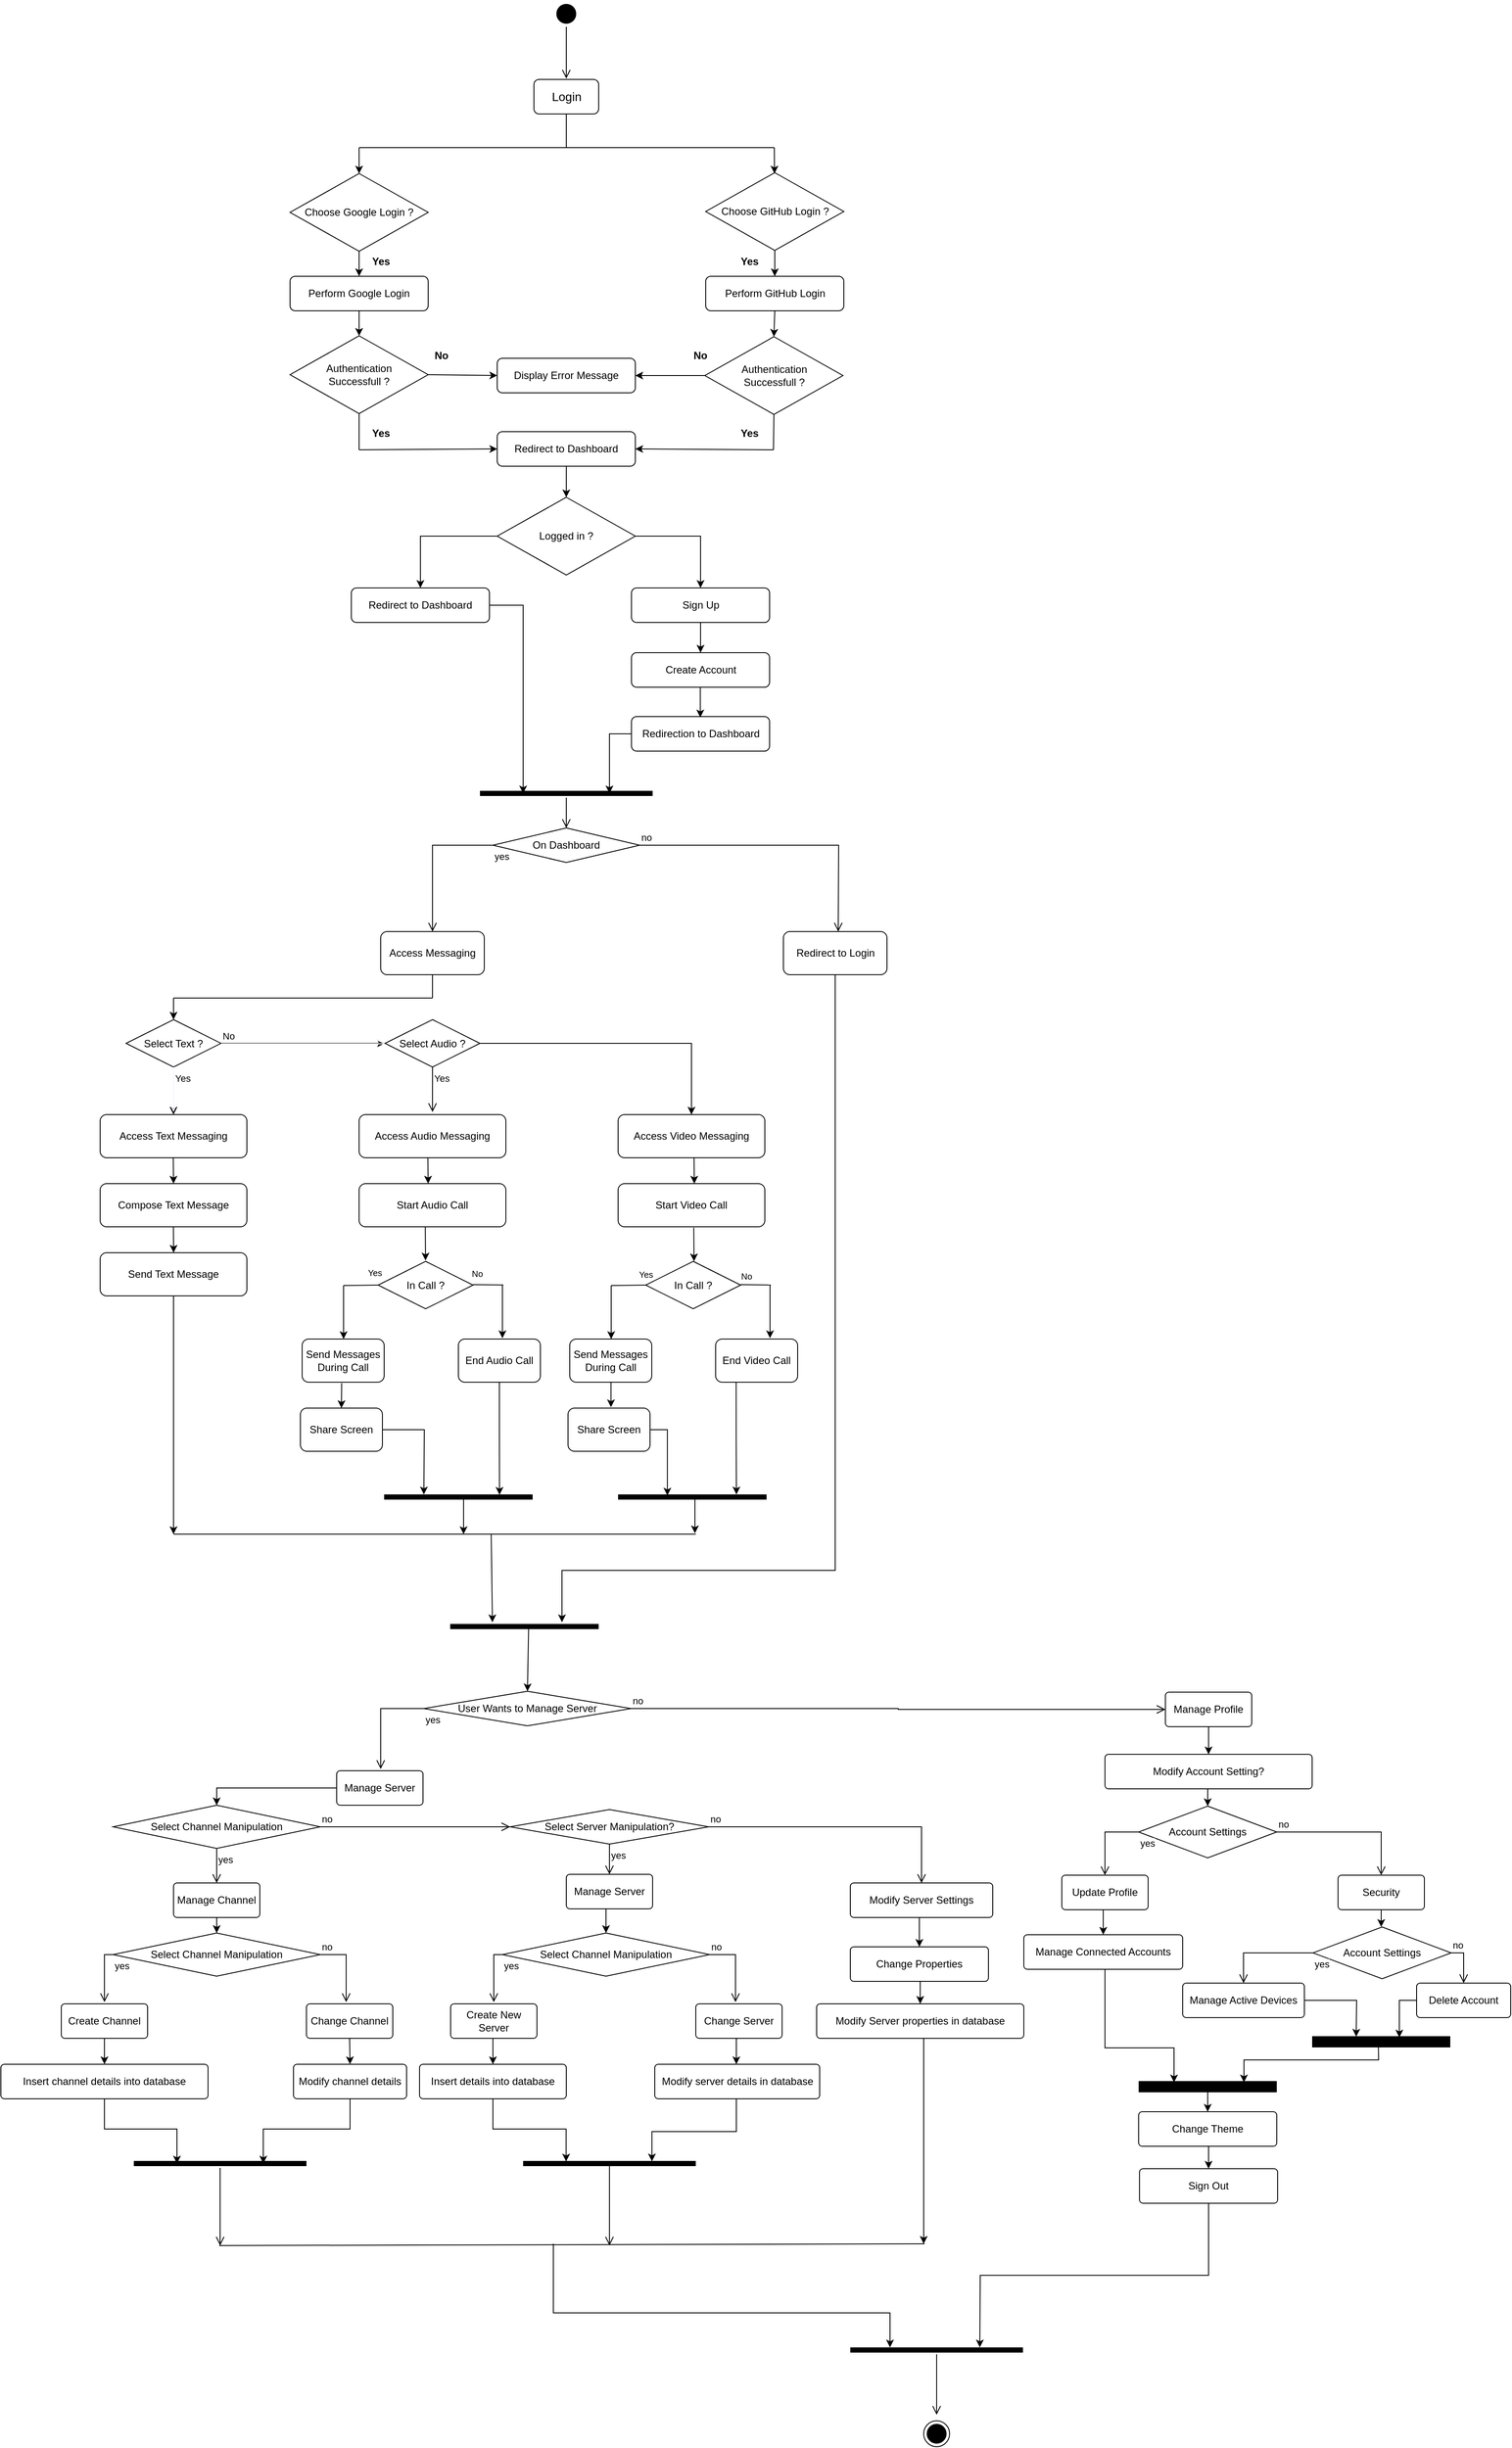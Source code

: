 <mxfile version="24.7.8">
  <diagram name="Page-1" id="ywsIEgKqQHvk5qDZcO3j">
    <mxGraphModel dx="5027" dy="2088" grid="1" gridSize="10" guides="1" tooltips="1" connect="1" arrows="1" fold="1" page="1" pageScale="1" pageWidth="827" pageHeight="1169" math="0" shadow="0">
      <root>
        <mxCell id="0" />
        <mxCell id="1" parent="0" />
        <mxCell id="HVQsHjICvm3HTVBl9vaD-1" value="" style="ellipse;html=1;shape=startState;fillColor=#000000;strokeColor=#000000;" parent="1" vertex="1">
          <mxGeometry x="390" y="122" width="30" height="30" as="geometry" />
        </mxCell>
        <mxCell id="HVQsHjICvm3HTVBl9vaD-2" value="" style="edgeStyle=orthogonalEdgeStyle;html=1;verticalAlign=bottom;endArrow=open;endSize=8;strokeColor=#000000;rounded=0;" parent="1" source="HVQsHjICvm3HTVBl9vaD-1" edge="1">
          <mxGeometry relative="1" as="geometry">
            <mxPoint x="405" y="212" as="targetPoint" />
          </mxGeometry>
        </mxCell>
        <mxCell id="HVQsHjICvm3HTVBl9vaD-3" value="Login" style="rounded=1;whiteSpace=wrap;html=1;fontSize=14;" parent="1" vertex="1">
          <mxGeometry x="367.5" y="213" width="75" height="40" as="geometry" />
        </mxCell>
        <mxCell id="HVQsHjICvm3HTVBl9vaD-4" value="Choose Google Login ?" style="rhombus;whiteSpace=wrap;html=1;" parent="1" vertex="1">
          <mxGeometry x="85" y="322" width="160" height="90" as="geometry" />
        </mxCell>
        <mxCell id="HVQsHjICvm3HTVBl9vaD-5" value="Choose GitHub Login ?" style="rhombus;whiteSpace=wrap;html=1;" parent="1" vertex="1">
          <mxGeometry x="566.5" y="321" width="160" height="90" as="geometry" />
        </mxCell>
        <mxCell id="HVQsHjICvm3HTVBl9vaD-6" value="Perform Google Login" style="rounded=1;whiteSpace=wrap;html=1;" parent="1" vertex="1">
          <mxGeometry x="85" y="441" width="160" height="40" as="geometry" />
        </mxCell>
        <mxCell id="HVQsHjICvm3HTVBl9vaD-7" value="Perform GitHub Login" style="rounded=1;whiteSpace=wrap;html=1;" parent="1" vertex="1">
          <mxGeometry x="566.5" y="441" width="160" height="40" as="geometry" />
        </mxCell>
        <mxCell id="HVQsHjICvm3HTVBl9vaD-8" value="Authentication&lt;br&gt;Successfull ?" style="rhombus;whiteSpace=wrap;html=1;" parent="1" vertex="1">
          <mxGeometry x="85" y="510" width="160" height="90" as="geometry" />
        </mxCell>
        <mxCell id="HVQsHjICvm3HTVBl9vaD-9" value="Authentication&lt;br&gt;Successfull ?" style="rhombus;whiteSpace=wrap;html=1;" parent="1" vertex="1">
          <mxGeometry x="565.5" y="511" width="160" height="90" as="geometry" />
        </mxCell>
        <mxCell id="HVQsHjICvm3HTVBl9vaD-10" value="Redirect to Dashboard" style="rounded=1;whiteSpace=wrap;html=1;" parent="1" vertex="1">
          <mxGeometry x="325" y="621" width="160" height="40" as="geometry" />
        </mxCell>
        <mxCell id="HVQsHjICvm3HTVBl9vaD-11" value="Display Error Message" style="rounded=1;whiteSpace=wrap;html=1;" parent="1" vertex="1">
          <mxGeometry x="325" y="536" width="160" height="40" as="geometry" />
        </mxCell>
        <mxCell id="HVQsHjICvm3HTVBl9vaD-12" value="" style="endArrow=none;html=1;rounded=0;entryX=0.5;entryY=1;entryDx=0;entryDy=0;" parent="1" target="HVQsHjICvm3HTVBl9vaD-3" edge="1">
          <mxGeometry width="50" height="50" relative="1" as="geometry">
            <mxPoint x="405" y="292" as="sourcePoint" />
            <mxPoint x="385" y="352" as="targetPoint" />
          </mxGeometry>
        </mxCell>
        <mxCell id="HVQsHjICvm3HTVBl9vaD-13" value="" style="endArrow=none;html=1;rounded=0;" parent="1" edge="1">
          <mxGeometry width="50" height="50" relative="1" as="geometry">
            <mxPoint x="165" y="292" as="sourcePoint" />
            <mxPoint x="405" y="292" as="targetPoint" />
          </mxGeometry>
        </mxCell>
        <mxCell id="HVQsHjICvm3HTVBl9vaD-14" value="" style="endArrow=classic;html=1;rounded=0;entryX=0.5;entryY=0;entryDx=0;entryDy=0;" parent="1" target="HVQsHjICvm3HTVBl9vaD-4" edge="1">
          <mxGeometry width="50" height="50" relative="1" as="geometry">
            <mxPoint x="165" y="292" as="sourcePoint" />
            <mxPoint x="275" y="322" as="targetPoint" />
          </mxGeometry>
        </mxCell>
        <mxCell id="HVQsHjICvm3HTVBl9vaD-15" value="" style="endArrow=classic;html=1;rounded=0;exitX=0.5;exitY=1;exitDx=0;exitDy=0;entryX=0.5;entryY=0;entryDx=0;entryDy=0;" parent="1" source="HVQsHjICvm3HTVBl9vaD-4" target="HVQsHjICvm3HTVBl9vaD-6" edge="1">
          <mxGeometry width="50" height="50" relative="1" as="geometry">
            <mxPoint x="465" y="362" as="sourcePoint" />
            <mxPoint x="515" y="312" as="targetPoint" />
          </mxGeometry>
        </mxCell>
        <mxCell id="HVQsHjICvm3HTVBl9vaD-16" value="" style="endArrow=classic;html=1;rounded=0;exitX=0.5;exitY=1;exitDx=0;exitDy=0;entryX=0.5;entryY=0;entryDx=0;entryDy=0;" parent="1" source="HVQsHjICvm3HTVBl9vaD-5" target="HVQsHjICvm3HTVBl9vaD-7" edge="1">
          <mxGeometry width="50" height="50" relative="1" as="geometry">
            <mxPoint x="415" y="412" as="sourcePoint" />
            <mxPoint x="415" y="441" as="targetPoint" />
          </mxGeometry>
        </mxCell>
        <mxCell id="HVQsHjICvm3HTVBl9vaD-17" value="" style="endArrow=classic;html=1;rounded=0;entryX=0.5;entryY=0;entryDx=0;entryDy=0;exitX=0.5;exitY=1;exitDx=0;exitDy=0;" parent="1" source="HVQsHjICvm3HTVBl9vaD-6" target="HVQsHjICvm3HTVBl9vaD-8" edge="1">
          <mxGeometry width="50" height="50" relative="1" as="geometry">
            <mxPoint x="345" y="432" as="sourcePoint" />
            <mxPoint x="175" y="441" as="targetPoint" />
          </mxGeometry>
        </mxCell>
        <mxCell id="HVQsHjICvm3HTVBl9vaD-18" value="" style="endArrow=classic;html=1;rounded=0;entryX=0.5;entryY=0;entryDx=0;entryDy=0;exitX=0.5;exitY=1;exitDx=0;exitDy=0;" parent="1" source="HVQsHjICvm3HTVBl9vaD-7" target="HVQsHjICvm3HTVBl9vaD-9" edge="1">
          <mxGeometry width="50" height="50" relative="1" as="geometry">
            <mxPoint x="175" y="481" as="sourcePoint" />
            <mxPoint x="175" y="505" as="targetPoint" />
          </mxGeometry>
        </mxCell>
        <mxCell id="HVQsHjICvm3HTVBl9vaD-19" value="" style="endArrow=classic;html=1;rounded=0;exitX=1;exitY=0.5;exitDx=0;exitDy=0;entryX=0;entryY=0.5;entryDx=0;entryDy=0;" parent="1" source="HVQsHjICvm3HTVBl9vaD-8" target="HVQsHjICvm3HTVBl9vaD-11" edge="1">
          <mxGeometry width="50" height="50" relative="1" as="geometry">
            <mxPoint x="435" y="472" as="sourcePoint" />
            <mxPoint x="315" y="555" as="targetPoint" />
          </mxGeometry>
        </mxCell>
        <mxCell id="HVQsHjICvm3HTVBl9vaD-20" value="" style="endArrow=classic;html=1;rounded=0;exitX=0;exitY=0.5;exitDx=0;exitDy=0;entryX=1;entryY=0.5;entryDx=0;entryDy=0;" parent="1" source="HVQsHjICvm3HTVBl9vaD-9" target="HVQsHjICvm3HTVBl9vaD-11" edge="1">
          <mxGeometry width="50" height="50" relative="1" as="geometry">
            <mxPoint x="255" y="565" as="sourcePoint" />
            <mxPoint x="475" y="612" as="targetPoint" />
          </mxGeometry>
        </mxCell>
        <mxCell id="HVQsHjICvm3HTVBl9vaD-21" value="" style="endArrow=classic;html=1;rounded=0;entryX=0;entryY=0.5;entryDx=0;entryDy=0;" parent="1" target="HVQsHjICvm3HTVBl9vaD-10" edge="1">
          <mxGeometry width="50" height="50" relative="1" as="geometry">
            <mxPoint x="165" y="642" as="sourcePoint" />
            <mxPoint x="265" y="661" as="targetPoint" />
          </mxGeometry>
        </mxCell>
        <mxCell id="HVQsHjICvm3HTVBl9vaD-22" value="" style="endArrow=none;html=1;rounded=0;entryX=0.5;entryY=1;entryDx=0;entryDy=0;" parent="1" target="HVQsHjICvm3HTVBl9vaD-8" edge="1">
          <mxGeometry width="50" height="50" relative="1" as="geometry">
            <mxPoint x="165" y="642" as="sourcePoint" />
            <mxPoint x="285" y="542" as="targetPoint" />
          </mxGeometry>
        </mxCell>
        <mxCell id="HVQsHjICvm3HTVBl9vaD-23" value="" style="endArrow=none;html=1;rounded=0;" parent="1" edge="1">
          <mxGeometry width="50" height="50" relative="1" as="geometry">
            <mxPoint x="405" y="292" as="sourcePoint" />
            <mxPoint x="646" y="292" as="targetPoint" />
          </mxGeometry>
        </mxCell>
        <mxCell id="HVQsHjICvm3HTVBl9vaD-24" value="" style="endArrow=classic;html=1;rounded=0;entryX=0.5;entryY=0;entryDx=0;entryDy=0;" parent="1" edge="1">
          <mxGeometry width="50" height="50" relative="1" as="geometry">
            <mxPoint x="646" y="292" as="sourcePoint" />
            <mxPoint x="646.17" y="322" as="targetPoint" />
          </mxGeometry>
        </mxCell>
        <mxCell id="HVQsHjICvm3HTVBl9vaD-25" value="" style="endArrow=classic;html=1;rounded=0;entryX=1;entryY=0.5;entryDx=0;entryDy=0;" parent="1" target="HVQsHjICvm3HTVBl9vaD-10" edge="1">
          <mxGeometry width="50" height="50" relative="1" as="geometry">
            <mxPoint x="645" y="642" as="sourcePoint" />
            <mxPoint x="465" y="572" as="targetPoint" />
          </mxGeometry>
        </mxCell>
        <mxCell id="HVQsHjICvm3HTVBl9vaD-26" value="" style="endArrow=none;html=1;rounded=0;entryX=0.5;entryY=1;entryDx=0;entryDy=0;" parent="1" target="HVQsHjICvm3HTVBl9vaD-9" edge="1">
          <mxGeometry width="50" height="50" relative="1" as="geometry">
            <mxPoint x="645" y="642" as="sourcePoint" />
            <mxPoint x="625" y="592" as="targetPoint" />
          </mxGeometry>
        </mxCell>
        <mxCell id="HVQsHjICvm3HTVBl9vaD-27" style="edgeStyle=orthogonalEdgeStyle;rounded=0;orthogonalLoop=1;jettySize=auto;html=1;exitX=1;exitY=0.5;exitDx=0;exitDy=0;" parent="1" source="HVQsHjICvm3HTVBl9vaD-29" target="HVQsHjICvm3HTVBl9vaD-32" edge="1">
          <mxGeometry relative="1" as="geometry" />
        </mxCell>
        <mxCell id="HVQsHjICvm3HTVBl9vaD-28" style="edgeStyle=orthogonalEdgeStyle;rounded=0;orthogonalLoop=1;jettySize=auto;html=1;exitX=0;exitY=0.5;exitDx=0;exitDy=0;entryX=0.5;entryY=0;entryDx=0;entryDy=0;" parent="1" source="HVQsHjICvm3HTVBl9vaD-29" target="HVQsHjICvm3HTVBl9vaD-31" edge="1">
          <mxGeometry relative="1" as="geometry" />
        </mxCell>
        <mxCell id="HVQsHjICvm3HTVBl9vaD-29" value="Logged in ?" style="rhombus;whiteSpace=wrap;html=1;" parent="1" vertex="1">
          <mxGeometry x="325" y="697" width="160" height="90" as="geometry" />
        </mxCell>
        <mxCell id="HVQsHjICvm3HTVBl9vaD-30" value="" style="endArrow=classic;html=1;rounded=0;exitX=0.5;exitY=1;exitDx=0;exitDy=0;entryX=0.5;entryY=0;entryDx=0;entryDy=0;" parent="1" source="HVQsHjICvm3HTVBl9vaD-10" target="HVQsHjICvm3HTVBl9vaD-29" edge="1">
          <mxGeometry width="50" height="50" relative="1" as="geometry">
            <mxPoint x="365" y="732" as="sourcePoint" />
            <mxPoint x="405" y="682" as="targetPoint" />
          </mxGeometry>
        </mxCell>
        <mxCell id="HVQsHjICvm3HTVBl9vaD-31" value="Redirect to Dashboard" style="rounded=1;whiteSpace=wrap;html=1;" parent="1" vertex="1">
          <mxGeometry x="156" y="802" width="160" height="40" as="geometry" />
        </mxCell>
        <mxCell id="HVQsHjICvm3HTVBl9vaD-32" value="Sign Up" style="rounded=1;whiteSpace=wrap;html=1;" parent="1" vertex="1">
          <mxGeometry x="480.5" y="802" width="160" height="40" as="geometry" />
        </mxCell>
        <mxCell id="HVQsHjICvm3HTVBl9vaD-33" value="Create Account" style="rounded=1;whiteSpace=wrap;html=1;" parent="1" vertex="1">
          <mxGeometry x="480.5" y="877" width="160" height="40" as="geometry" />
        </mxCell>
        <mxCell id="HVQsHjICvm3HTVBl9vaD-34" value="Redirection to Dashboard" style="rounded=1;whiteSpace=wrap;html=1;" parent="1" vertex="1">
          <mxGeometry x="480.5" y="951" width="160" height="40" as="geometry" />
        </mxCell>
        <mxCell id="HVQsHjICvm3HTVBl9vaD-36" value="Yes" style="text;align=center;fontStyle=1;verticalAlign=middle;spacingLeft=3;spacingRight=3;strokeColor=none;rotatable=0;points=[[0,0.5],[1,0.5]];portConstraint=eastwest;html=1;" parent="1" vertex="1">
          <mxGeometry x="150" y="411" width="80" height="26" as="geometry" />
        </mxCell>
        <mxCell id="HVQsHjICvm3HTVBl9vaD-37" value="Yes" style="text;align=center;fontStyle=1;verticalAlign=middle;spacingLeft=3;spacingRight=3;strokeColor=none;rotatable=0;points=[[0,0.5],[1,0.5]];portConstraint=eastwest;html=1;" parent="1" vertex="1">
          <mxGeometry x="576.5" y="411" width="80" height="26" as="geometry" />
        </mxCell>
        <mxCell id="HVQsHjICvm3HTVBl9vaD-38" value="Yes" style="text;align=center;fontStyle=1;verticalAlign=middle;spacingLeft=3;spacingRight=3;strokeColor=none;rotatable=0;points=[[0,0.5],[1,0.5]];portConstraint=eastwest;html=1;" parent="1" vertex="1">
          <mxGeometry x="150" y="610" width="80" height="26" as="geometry" />
        </mxCell>
        <mxCell id="HVQsHjICvm3HTVBl9vaD-39" value="Yes" style="text;align=center;fontStyle=1;verticalAlign=middle;spacingLeft=3;spacingRight=3;strokeColor=none;rotatable=0;points=[[0,0.5],[1,0.5]];portConstraint=eastwest;html=1;" parent="1" vertex="1">
          <mxGeometry x="576.5" y="610" width="80" height="26" as="geometry" />
        </mxCell>
        <mxCell id="HVQsHjICvm3HTVBl9vaD-40" value="No" style="text;align=center;fontStyle=1;verticalAlign=middle;spacingLeft=3;spacingRight=3;strokeColor=none;rotatable=0;points=[[0,0.5],[1,0.5]];portConstraint=eastwest;html=1;" parent="1" vertex="1">
          <mxGeometry x="220" y="520" width="80" height="26" as="geometry" />
        </mxCell>
        <mxCell id="HVQsHjICvm3HTVBl9vaD-41" value="No" style="text;align=center;fontStyle=1;verticalAlign=middle;spacingLeft=3;spacingRight=3;strokeColor=none;rotatable=0;points=[[0,0.5],[1,0.5]];portConstraint=eastwest;html=1;" parent="1" vertex="1">
          <mxGeometry x="520" y="520" width="80" height="26" as="geometry" />
        </mxCell>
        <mxCell id="HVQsHjICvm3HTVBl9vaD-42" value="" style="endArrow=classic;html=1;rounded=0;exitX=0.5;exitY=1;exitDx=0;exitDy=0;entryX=0.5;entryY=0;entryDx=0;entryDy=0;" parent="1" source="HVQsHjICvm3HTVBl9vaD-32" target="HVQsHjICvm3HTVBl9vaD-33" edge="1">
          <mxGeometry width="50" height="50" relative="1" as="geometry">
            <mxPoint x="415" y="930" as="sourcePoint" />
            <mxPoint x="465" y="880" as="targetPoint" />
          </mxGeometry>
        </mxCell>
        <mxCell id="HVQsHjICvm3HTVBl9vaD-43" value="" style="endArrow=classic;html=1;rounded=0;exitX=0.5;exitY=1;exitDx=0;exitDy=0;entryX=0.5;entryY=0;entryDx=0;entryDy=0;" parent="1" edge="1">
          <mxGeometry width="50" height="50" relative="1" as="geometry">
            <mxPoint x="560.22" y="917" as="sourcePoint" />
            <mxPoint x="560.22" y="952" as="targetPoint" />
          </mxGeometry>
        </mxCell>
        <mxCell id="HVQsHjICvm3HTVBl9vaD-44" value="" style="shape=line;html=1;strokeWidth=6;strokeColor=#000000;" parent="1" vertex="1">
          <mxGeometry x="305" y="1035" width="200" height="10" as="geometry" />
        </mxCell>
        <mxCell id="HVQsHjICvm3HTVBl9vaD-45" value="" style="edgeStyle=orthogonalEdgeStyle;html=1;verticalAlign=bottom;endArrow=open;endSize=8;strokeColor=#000000;rounded=0;" parent="1" source="HVQsHjICvm3HTVBl9vaD-44" edge="1">
          <mxGeometry relative="1" as="geometry">
            <mxPoint x="405" y="1080" as="targetPoint" />
          </mxGeometry>
        </mxCell>
        <mxCell id="HVQsHjICvm3HTVBl9vaD-46" style="edgeStyle=orthogonalEdgeStyle;rounded=0;orthogonalLoop=1;jettySize=auto;html=1;exitX=1;exitY=0.5;exitDx=0;exitDy=0;entryX=0.25;entryY=0.5;entryDx=0;entryDy=0;entryPerimeter=0;" parent="1" source="HVQsHjICvm3HTVBl9vaD-31" target="HVQsHjICvm3HTVBl9vaD-44" edge="1">
          <mxGeometry relative="1" as="geometry" />
        </mxCell>
        <mxCell id="HVQsHjICvm3HTVBl9vaD-47" style="edgeStyle=orthogonalEdgeStyle;rounded=0;orthogonalLoop=1;jettySize=auto;html=1;exitX=0;exitY=0.5;exitDx=0;exitDy=0;entryX=0.75;entryY=0.5;entryDx=0;entryDy=0;entryPerimeter=0;" parent="1" source="HVQsHjICvm3HTVBl9vaD-34" target="HVQsHjICvm3HTVBl9vaD-44" edge="1">
          <mxGeometry relative="1" as="geometry" />
        </mxCell>
        <mxCell id="HVQsHjICvm3HTVBl9vaD-51" value="On Dashboard" style="rhombus;whiteSpace=wrap;html=1;fontColor=#000000;fillColor=#FFFFFF;strokeColor=#000000;" parent="1" vertex="1">
          <mxGeometry x="320" y="1080" width="170" height="40" as="geometry" />
        </mxCell>
        <mxCell id="HVQsHjICvm3HTVBl9vaD-52" value="no" style="edgeStyle=orthogonalEdgeStyle;html=1;align=left;verticalAlign=bottom;endArrow=open;endSize=8;strokeColor=#000000;rounded=0;" parent="1" source="HVQsHjICvm3HTVBl9vaD-51" edge="1">
          <mxGeometry x="-1" relative="1" as="geometry">
            <mxPoint x="720" y="1200" as="targetPoint" />
          </mxGeometry>
        </mxCell>
        <mxCell id="HVQsHjICvm3HTVBl9vaD-53" value="yes" style="edgeStyle=orthogonalEdgeStyle;html=1;align=left;verticalAlign=top;endArrow=open;endSize=8;strokeColor=#000000;rounded=0;exitX=0;exitY=0.5;exitDx=0;exitDy=0;" parent="1" source="HVQsHjICvm3HTVBl9vaD-51" edge="1">
          <mxGeometry x="-1" relative="1" as="geometry">
            <mxPoint x="250" y="1200" as="targetPoint" />
            <Array as="points">
              <mxPoint x="250" y="1100" />
              <mxPoint x="250" y="1200" />
            </Array>
          </mxGeometry>
        </mxCell>
        <mxCell id="HVQsHjICvm3HTVBl9vaD-54" style="edgeStyle=orthogonalEdgeStyle;rounded=0;orthogonalLoop=1;jettySize=auto;html=1;exitX=1;exitY=0.5;exitDx=0;exitDy=0;" parent="1" source="HVQsHjICvm3HTVBl9vaD-56" target="HVQsHjICvm3HTVBl9vaD-61" edge="1">
          <mxGeometry relative="1" as="geometry" />
        </mxCell>
        <mxCell id="HVQsHjICvm3HTVBl9vaD-55" style="edgeStyle=orthogonalEdgeStyle;rounded=0;orthogonalLoop=1;jettySize=auto;html=1;exitX=0.5;exitY=1;exitDx=0;exitDy=0;" parent="1" source="HVQsHjICvm3HTVBl9vaD-56" edge="1">
          <mxGeometry relative="1" as="geometry">
            <mxPoint x="-50" y="1412" as="targetPoint" />
          </mxGeometry>
        </mxCell>
        <mxCell id="HVQsHjICvm3HTVBl9vaD-56" value="Select Text ?" style="rhombus;whiteSpace=wrap;html=1;" parent="1" vertex="1">
          <mxGeometry x="-105" y="1302" width="110" height="55" as="geometry" />
        </mxCell>
        <mxCell id="HVQsHjICvm3HTVBl9vaD-57" value="No" style="edgeStyle=orthogonalEdgeStyle;html=1;align=left;verticalAlign=bottom;endArrow=open;endSize=8;strokeColor=#FFFFFF;rounded=0;" parent="1" edge="1">
          <mxGeometry x="-1" relative="1" as="geometry">
            <mxPoint x="196" y="1330" as="targetPoint" />
            <mxPoint x="5" y="1330" as="sourcePoint" />
          </mxGeometry>
        </mxCell>
        <mxCell id="HVQsHjICvm3HTVBl9vaD-58" value="Yes" style="edgeLabel;html=1;align=center;verticalAlign=middle;resizable=0;points=[];fontSize=10;" parent="HVQsHjICvm3HTVBl9vaD-57" vertex="1" connectable="0">
          <mxGeometry x="-1" y="-13" relative="1" as="geometry">
            <mxPoint x="492" y="254" as="offset" />
          </mxGeometry>
        </mxCell>
        <mxCell id="HVQsHjICvm3HTVBl9vaD-59" style="edgeStyle=orthogonalEdgeStyle;rounded=0;orthogonalLoop=1;jettySize=auto;html=1;exitX=1;exitY=0.5;exitDx=0;exitDy=0;entryX=0.5;entryY=0;entryDx=0;entryDy=0;" parent="1" source="HVQsHjICvm3HTVBl9vaD-61" target="HVQsHjICvm3HTVBl9vaD-66" edge="1">
          <mxGeometry relative="1" as="geometry" />
        </mxCell>
        <mxCell id="HVQsHjICvm3HTVBl9vaD-61" value="Select Audio ?" style="rhombus;whiteSpace=wrap;html=1;" parent="1" vertex="1">
          <mxGeometry x="195" y="1302" width="110" height="55" as="geometry" />
        </mxCell>
        <mxCell id="HVQsHjICvm3HTVBl9vaD-62" value="Yes" style="edgeStyle=orthogonalEdgeStyle;html=1;align=left;verticalAlign=top;endArrow=open;endSize=8;strokeColor=#000000;rounded=0;" parent="1" edge="1">
          <mxGeometry x="-1" relative="1" as="geometry">
            <mxPoint x="250" y="1409.02" as="targetPoint" />
            <mxPoint x="250.03" y="1357.005" as="sourcePoint" />
          </mxGeometry>
        </mxCell>
        <mxCell id="HVQsHjICvm3HTVBl9vaD-63" value="Yes" style="edgeStyle=orthogonalEdgeStyle;html=1;align=left;verticalAlign=top;endArrow=open;endSize=8;strokeColor=#F7F2FF;rounded=0;" parent="1" edge="1">
          <mxGeometry x="-1" relative="1" as="geometry">
            <mxPoint x="-50" y="1409" as="targetPoint" />
            <mxPoint x="-50" y="1357" as="sourcePoint" />
          </mxGeometry>
        </mxCell>
        <mxCell id="HVQsHjICvm3HTVBl9vaD-64" value="Access Text Messaging" style="rounded=1;whiteSpace=wrap;html=1;" parent="1" vertex="1">
          <mxGeometry x="-135" y="1412" width="170" height="50" as="geometry" />
        </mxCell>
        <mxCell id="HVQsHjICvm3HTVBl9vaD-65" value="Access Audio Messaging" style="rounded=1;whiteSpace=wrap;html=1;" parent="1" vertex="1">
          <mxGeometry x="165" y="1412" width="170" height="50" as="geometry" />
        </mxCell>
        <mxCell id="HVQsHjICvm3HTVBl9vaD-66" value="Access Video Messaging" style="rounded=1;whiteSpace=wrap;html=1;" parent="1" vertex="1">
          <mxGeometry x="465" y="1412" width="170" height="50" as="geometry" />
        </mxCell>
        <mxCell id="HVQsHjICvm3HTVBl9vaD-67" value="Start Audio Call" style="rounded=1;whiteSpace=wrap;html=1;" parent="1" vertex="1">
          <mxGeometry x="165" y="1492" width="170" height="50" as="geometry" />
        </mxCell>
        <mxCell id="HVQsHjICvm3HTVBl9vaD-68" value="Start Video Call" style="rounded=1;whiteSpace=wrap;html=1;" parent="1" vertex="1">
          <mxGeometry x="465" y="1492" width="170" height="50" as="geometry" />
        </mxCell>
        <mxCell id="HVQsHjICvm3HTVBl9vaD-69" value="Compose Text Message" style="rounded=1;whiteSpace=wrap;html=1;" parent="1" vertex="1">
          <mxGeometry x="-135" y="1492" width="170" height="50" as="geometry" />
        </mxCell>
        <mxCell id="HVQsHjICvm3HTVBl9vaD-70" value="Send Text Message" style="rounded=1;whiteSpace=wrap;html=1;" parent="1" vertex="1">
          <mxGeometry x="-135" y="1572" width="170" height="50" as="geometry" />
        </mxCell>
        <mxCell id="HVQsHjICvm3HTVBl9vaD-71" value="In Call ?" style="rhombus;whiteSpace=wrap;html=1;" parent="1" vertex="1">
          <mxGeometry x="497" y="1582" width="110" height="55" as="geometry" />
        </mxCell>
        <mxCell id="HVQsHjICvm3HTVBl9vaD-72" value="Send Messages During Call" style="rounded=1;whiteSpace=wrap;html=1;" parent="1" vertex="1">
          <mxGeometry x="409" y="1672" width="95" height="50" as="geometry" />
        </mxCell>
        <mxCell id="HVQsHjICvm3HTVBl9vaD-73" value="End Video Call" style="rounded=1;whiteSpace=wrap;html=1;" parent="1" vertex="1">
          <mxGeometry x="578" y="1672" width="95" height="50" as="geometry" />
        </mxCell>
        <mxCell id="HVQsHjICvm3HTVBl9vaD-74" value="Share Screen" style="rounded=1;whiteSpace=wrap;html=1;" parent="1" vertex="1">
          <mxGeometry x="407" y="1752" width="95" height="50" as="geometry" />
        </mxCell>
        <mxCell id="HVQsHjICvm3HTVBl9vaD-75" value="" style="endArrow=classic;html=1;rounded=0;entryX=0.5;entryY=0;entryDx=0;entryDy=0;" parent="1" edge="1">
          <mxGeometry width="50" height="50" relative="1" as="geometry">
            <mxPoint x="457" y="1610" as="sourcePoint" />
            <mxPoint x="457" y="1672" as="targetPoint" />
          </mxGeometry>
        </mxCell>
        <mxCell id="HVQsHjICvm3HTVBl9vaD-76" value="" style="endArrow=none;html=1;rounded=0;entryX=0;entryY=0.5;entryDx=0;entryDy=0;" parent="1" target="HVQsHjICvm3HTVBl9vaD-71" edge="1">
          <mxGeometry width="50" height="50" relative="1" as="geometry">
            <mxPoint x="457" y="1610" as="sourcePoint" />
            <mxPoint x="577" y="1572" as="targetPoint" />
          </mxGeometry>
        </mxCell>
        <mxCell id="HVQsHjICvm3HTVBl9vaD-77" value="" style="endArrow=none;html=1;rounded=0;entryX=0;entryY=0.5;entryDx=0;entryDy=0;" parent="1" edge="1">
          <mxGeometry width="50" height="50" relative="1" as="geometry">
            <mxPoint x="607" y="1609" as="sourcePoint" />
            <mxPoint x="642" y="1609.36" as="targetPoint" />
          </mxGeometry>
        </mxCell>
        <mxCell id="HVQsHjICvm3HTVBl9vaD-78" value="" style="endArrow=classic;html=1;rounded=0;entryX=0.5;entryY=0;entryDx=0;entryDy=0;" parent="1" edge="1">
          <mxGeometry width="50" height="50" relative="1" as="geometry">
            <mxPoint x="641" y="1609" as="sourcePoint" />
            <mxPoint x="641" y="1671" as="targetPoint" />
          </mxGeometry>
        </mxCell>
        <mxCell id="HVQsHjICvm3HTVBl9vaD-79" value="In Call ?" style="rhombus;whiteSpace=wrap;html=1;" parent="1" vertex="1">
          <mxGeometry x="187" y="1582" width="110" height="55" as="geometry" />
        </mxCell>
        <mxCell id="HVQsHjICvm3HTVBl9vaD-80" value="Send Messages During Call" style="rounded=1;whiteSpace=wrap;html=1;" parent="1" vertex="1">
          <mxGeometry x="99" y="1672" width="95" height="50" as="geometry" />
        </mxCell>
        <mxCell id="HVQsHjICvm3HTVBl9vaD-81" value="End Audio Call" style="rounded=1;whiteSpace=wrap;html=1;" parent="1" vertex="1">
          <mxGeometry x="280" y="1672" width="95" height="50" as="geometry" />
        </mxCell>
        <mxCell id="HVQsHjICvm3HTVBl9vaD-82" value="Share Screen" style="rounded=1;whiteSpace=wrap;html=1;" parent="1" vertex="1">
          <mxGeometry x="97" y="1752" width="95" height="50" as="geometry" />
        </mxCell>
        <mxCell id="HVQsHjICvm3HTVBl9vaD-83" value="" style="endArrow=classic;html=1;rounded=0;entryX=0.5;entryY=0;entryDx=0;entryDy=0;" parent="1" edge="1">
          <mxGeometry width="50" height="50" relative="1" as="geometry">
            <mxPoint x="147" y="1610" as="sourcePoint" />
            <mxPoint x="147" y="1672" as="targetPoint" />
          </mxGeometry>
        </mxCell>
        <mxCell id="HVQsHjICvm3HTVBl9vaD-84" value="" style="endArrow=none;html=1;rounded=0;entryX=0;entryY=0.5;entryDx=0;entryDy=0;" parent="1" target="HVQsHjICvm3HTVBl9vaD-79" edge="1">
          <mxGeometry width="50" height="50" relative="1" as="geometry">
            <mxPoint x="147" y="1610" as="sourcePoint" />
            <mxPoint x="267" y="1572" as="targetPoint" />
          </mxGeometry>
        </mxCell>
        <mxCell id="HVQsHjICvm3HTVBl9vaD-85" value="" style="endArrow=none;html=1;rounded=0;entryX=0;entryY=0.5;entryDx=0;entryDy=0;" parent="1" edge="1">
          <mxGeometry width="50" height="50" relative="1" as="geometry">
            <mxPoint x="297" y="1609" as="sourcePoint" />
            <mxPoint x="332" y="1609.36" as="targetPoint" />
          </mxGeometry>
        </mxCell>
        <mxCell id="HVQsHjICvm3HTVBl9vaD-86" value="" style="endArrow=classic;html=1;rounded=0;entryX=0.5;entryY=0;entryDx=0;entryDy=0;" parent="1" edge="1">
          <mxGeometry width="50" height="50" relative="1" as="geometry">
            <mxPoint x="331" y="1609" as="sourcePoint" />
            <mxPoint x="331" y="1671" as="targetPoint" />
          </mxGeometry>
        </mxCell>
        <mxCell id="HVQsHjICvm3HTVBl9vaD-87" value="" style="endArrow=classic;html=1;rounded=0;entryX=0.5;entryY=0;entryDx=0;entryDy=0;exitX=0.482;exitY=1.023;exitDx=0;exitDy=0;exitPerimeter=0;" parent="1" source="HVQsHjICvm3HTVBl9vaD-80" target="HVQsHjICvm3HTVBl9vaD-82" edge="1">
          <mxGeometry width="50" height="50" relative="1" as="geometry">
            <mxPoint x="145" y="1732" as="sourcePoint" />
            <mxPoint x="335" y="1662" as="targetPoint" />
          </mxGeometry>
        </mxCell>
        <mxCell id="HVQsHjICvm3HTVBl9vaD-88" value="" style="endArrow=classic;html=1;rounded=0;entryX=0.5;entryY=0;entryDx=0;entryDy=0;exitX=0.482;exitY=1.023;exitDx=0;exitDy=0;exitPerimeter=0;" parent="1" edge="1">
          <mxGeometry width="50" height="50" relative="1" as="geometry">
            <mxPoint x="456.76" y="1722" as="sourcePoint" />
            <mxPoint x="456.76" y="1751" as="targetPoint" />
          </mxGeometry>
        </mxCell>
        <mxCell id="HVQsHjICvm3HTVBl9vaD-89" value="Access Messaging" style="rounded=1;whiteSpace=wrap;html=1;" parent="1" vertex="1">
          <mxGeometry x="190" y="1200" width="120" height="50" as="geometry" />
        </mxCell>
        <mxCell id="HVQsHjICvm3HTVBl9vaD-90" value="" style="endArrow=classic;html=1;rounded=0;" parent="1" edge="1">
          <mxGeometry width="50" height="50" relative="1" as="geometry">
            <mxPoint x="286" y="1858" as="sourcePoint" />
            <mxPoint x="286" y="1898" as="targetPoint" />
          </mxGeometry>
        </mxCell>
        <mxCell id="HVQsHjICvm3HTVBl9vaD-91" value="" style="endArrow=classic;html=1;rounded=0;" parent="1" edge="1">
          <mxGeometry width="50" height="50" relative="1" as="geometry">
            <mxPoint x="554" y="1857" as="sourcePoint" />
            <mxPoint x="554" y="1897" as="targetPoint" />
          </mxGeometry>
        </mxCell>
        <mxCell id="HVQsHjICvm3HTVBl9vaD-92" value="" style="endArrow=classic;html=1;rounded=0;exitX=0.5;exitY=1;exitDx=0;exitDy=0;" parent="1" source="HVQsHjICvm3HTVBl9vaD-70" edge="1">
          <mxGeometry width="50" height="50" relative="1" as="geometry">
            <mxPoint x="-55" y="1662" as="sourcePoint" />
            <mxPoint x="-50" y="1898" as="targetPoint" />
          </mxGeometry>
        </mxCell>
        <mxCell id="HVQsHjICvm3HTVBl9vaD-93" value="" style="endArrow=none;html=1;rounded=0;" parent="1" edge="1">
          <mxGeometry width="50" height="50" relative="1" as="geometry">
            <mxPoint x="-50" y="1277" as="sourcePoint" />
            <mxPoint x="250" y="1277" as="targetPoint" />
          </mxGeometry>
        </mxCell>
        <mxCell id="HVQsHjICvm3HTVBl9vaD-94" value="" style="endArrow=classic;html=1;rounded=0;" parent="1" edge="1">
          <mxGeometry width="50" height="50" relative="1" as="geometry">
            <mxPoint x="-50" y="1277" as="sourcePoint" />
            <mxPoint x="-50" y="1302" as="targetPoint" />
          </mxGeometry>
        </mxCell>
        <mxCell id="HVQsHjICvm3HTVBl9vaD-95" value="" style="endArrow=none;html=1;rounded=0;entryX=0.5;entryY=1;entryDx=0;entryDy=0;" parent="1" target="HVQsHjICvm3HTVBl9vaD-89" edge="1">
          <mxGeometry width="50" height="50" relative="1" as="geometry">
            <mxPoint x="250" y="1277" as="sourcePoint" />
            <mxPoint x="245" y="1242" as="targetPoint" />
          </mxGeometry>
        </mxCell>
        <mxCell id="HVQsHjICvm3HTVBl9vaD-96" value="" style="endArrow=classic;html=1;rounded=0;entryX=0.5;entryY=0;entryDx=0;entryDy=0;" parent="1" target="HVQsHjICvm3HTVBl9vaD-69" edge="1">
          <mxGeometry width="50" height="50" relative="1" as="geometry">
            <mxPoint x="-50.29" y="1462" as="sourcePoint" />
            <mxPoint x="-50.29" y="1502" as="targetPoint" />
          </mxGeometry>
        </mxCell>
        <mxCell id="HVQsHjICvm3HTVBl9vaD-97" value="" style="endArrow=classic;html=1;rounded=0;entryX=0.5;entryY=0;entryDx=0;entryDy=0;" parent="1" edge="1">
          <mxGeometry width="50" height="50" relative="1" as="geometry">
            <mxPoint x="-50.17" y="1542" as="sourcePoint" />
            <mxPoint x="-49.88" y="1572" as="targetPoint" />
          </mxGeometry>
        </mxCell>
        <mxCell id="HVQsHjICvm3HTVBl9vaD-98" value="" style="endArrow=classic;html=1;rounded=0;entryX=0.5;entryY=0;entryDx=0;entryDy=0;" parent="1" edge="1">
          <mxGeometry width="50" height="50" relative="1" as="geometry">
            <mxPoint x="244.66" y="1462" as="sourcePoint" />
            <mxPoint x="244.95" y="1492" as="targetPoint" />
          </mxGeometry>
        </mxCell>
        <mxCell id="HVQsHjICvm3HTVBl9vaD-99" value="" style="endArrow=classic;html=1;rounded=0;entryX=0.5;entryY=0;entryDx=0;entryDy=0;" parent="1" edge="1">
          <mxGeometry width="50" height="50" relative="1" as="geometry">
            <mxPoint x="241.66" y="1542" as="sourcePoint" />
            <mxPoint x="241.95" y="1581" as="targetPoint" />
          </mxGeometry>
        </mxCell>
        <mxCell id="HVQsHjICvm3HTVBl9vaD-100" value="" style="endArrow=classic;html=1;rounded=0;entryX=0.5;entryY=0;entryDx=0;entryDy=0;" parent="1" edge="1">
          <mxGeometry width="50" height="50" relative="1" as="geometry">
            <mxPoint x="552.66" y="1543" as="sourcePoint" />
            <mxPoint x="552.95" y="1582" as="targetPoint" />
          </mxGeometry>
        </mxCell>
        <mxCell id="HVQsHjICvm3HTVBl9vaD-101" value="" style="endArrow=classic;html=1;rounded=0;entryX=0.5;entryY=0;entryDx=0;entryDy=0;" parent="1" edge="1">
          <mxGeometry width="50" height="50" relative="1" as="geometry">
            <mxPoint x="553" y="1462" as="sourcePoint" />
            <mxPoint x="553.29" y="1492" as="targetPoint" />
          </mxGeometry>
        </mxCell>
        <mxCell id="HVQsHjICvm3HTVBl9vaD-102" value="Yes" style="edgeLabel;html=1;align=center;verticalAlign=middle;resizable=0;points=[];fontSize=10;" parent="1" vertex="1" connectable="0">
          <mxGeometry x="85" y="1432" as="geometry">
            <mxPoint x="98" y="163" as="offset" />
          </mxGeometry>
        </mxCell>
        <mxCell id="HVQsHjICvm3HTVBl9vaD-103" value="&lt;font style=&quot;font-size: 10px;&quot;&gt;No&lt;/font&gt;" style="text;html=1;align=center;verticalAlign=middle;whiteSpace=wrap;rounded=0;fontSize=10;" parent="1" vertex="1">
          <mxGeometry x="286" y="1586" width="32" height="20" as="geometry" />
        </mxCell>
        <mxCell id="HVQsHjICvm3HTVBl9vaD-104" value="&lt;font style=&quot;font-size: 10px;&quot;&gt;No&lt;/font&gt;" style="text;html=1;align=center;verticalAlign=middle;whiteSpace=wrap;rounded=0;fontSize=10;" parent="1" vertex="1">
          <mxGeometry x="598" y="1589" width="32" height="20" as="geometry" />
        </mxCell>
        <mxCell id="HVQsHjICvm3HTVBl9vaD-105" value="" style="endArrow=none;html=1;rounded=0;" parent="1" edge="1">
          <mxGeometry width="50" height="50" relative="1" as="geometry">
            <mxPoint x="-50" y="1898" as="sourcePoint" />
            <mxPoint x="555" y="1898" as="targetPoint" />
          </mxGeometry>
        </mxCell>
        <mxCell id="HVQsHjICvm3HTVBl9vaD-106" value="" style="endArrow=classic;html=1;rounded=0;" parent="1" edge="1">
          <mxGeometry width="50" height="50" relative="1" as="geometry">
            <mxPoint x="318" y="1898" as="sourcePoint" />
            <mxPoint x="319.43" y="2000" as="targetPoint" />
          </mxGeometry>
        </mxCell>
        <mxCell id="HVQsHjICvm3HTVBl9vaD-108" value="" style="shape=line;html=1;strokeWidth=6;strokeColor=#000000;" parent="1" vertex="1">
          <mxGeometry x="194" y="1850" width="172" height="10" as="geometry" />
        </mxCell>
        <mxCell id="HVQsHjICvm3HTVBl9vaD-109" style="edgeStyle=orthogonalEdgeStyle;rounded=0;orthogonalLoop=1;jettySize=auto;html=1;exitX=1;exitY=0.5;exitDx=0;exitDy=0;" parent="1" source="HVQsHjICvm3HTVBl9vaD-82" edge="1">
          <mxGeometry relative="1" as="geometry">
            <mxPoint x="240" y="1852" as="targetPoint" />
          </mxGeometry>
        </mxCell>
        <mxCell id="HVQsHjICvm3HTVBl9vaD-110" style="edgeStyle=orthogonalEdgeStyle;rounded=0;orthogonalLoop=1;jettySize=auto;html=1;exitX=0.5;exitY=1;exitDx=0;exitDy=0;entryX=0.777;entryY=0.239;entryDx=0;entryDy=0;entryPerimeter=0;" parent="1" source="HVQsHjICvm3HTVBl9vaD-81" target="HVQsHjICvm3HTVBl9vaD-108" edge="1">
          <mxGeometry relative="1" as="geometry" />
        </mxCell>
        <mxCell id="HVQsHjICvm3HTVBl9vaD-111" value="" style="shape=line;html=1;strokeWidth=6;strokeColor=#000000;" parent="1" vertex="1">
          <mxGeometry x="465" y="1850" width="172" height="10" as="geometry" />
        </mxCell>
        <mxCell id="HVQsHjICvm3HTVBl9vaD-112" style="edgeStyle=orthogonalEdgeStyle;rounded=0;orthogonalLoop=1;jettySize=auto;html=1;exitX=1;exitY=0.5;exitDx=0;exitDy=0;entryX=0.332;entryY=0.327;entryDx=0;entryDy=0;entryPerimeter=0;" parent="1" source="HVQsHjICvm3HTVBl9vaD-74" target="HVQsHjICvm3HTVBl9vaD-111" edge="1">
          <mxGeometry relative="1" as="geometry" />
        </mxCell>
        <mxCell id="HVQsHjICvm3HTVBl9vaD-113" style="edgeStyle=orthogonalEdgeStyle;rounded=0;orthogonalLoop=1;jettySize=auto;html=1;exitX=0.25;exitY=1;exitDx=0;exitDy=0;entryX=0.797;entryY=0.2;entryDx=0;entryDy=0;entryPerimeter=0;" parent="1" source="HVQsHjICvm3HTVBl9vaD-73" target="HVQsHjICvm3HTVBl9vaD-111" edge="1">
          <mxGeometry relative="1" as="geometry" />
        </mxCell>
        <mxCell id="HVQsHjICvm3HTVBl9vaD-114" value="" style="shape=line;html=1;strokeWidth=6;strokeColor=#000000;" parent="1" vertex="1">
          <mxGeometry x="270.5" y="2000" width="172" height="10" as="geometry" />
        </mxCell>
        <mxCell id="HVQsHjICvm3HTVBl9vaD-115" value="Redirect to Login" style="rounded=1;whiteSpace=wrap;html=1;" parent="1" vertex="1">
          <mxGeometry x="656.5" y="1200" width="120" height="50" as="geometry" />
        </mxCell>
        <mxCell id="HVQsHjICvm3HTVBl9vaD-116" style="edgeStyle=orthogonalEdgeStyle;rounded=0;orthogonalLoop=1;jettySize=auto;html=1;exitX=0.5;exitY=1;exitDx=0;exitDy=0;" parent="1" source="HVQsHjICvm3HTVBl9vaD-115" edge="1">
          <mxGeometry relative="1" as="geometry">
            <mxPoint x="400" y="2000" as="targetPoint" />
            <Array as="points">
              <mxPoint x="717" y="1940" />
              <mxPoint x="400" y="1940" />
            </Array>
          </mxGeometry>
        </mxCell>
        <mxCell id="HVQsHjICvm3HTVBl9vaD-117" value="User Wants to Manage Server" style="rhombus;whiteSpace=wrap;html=1;fontColor=#000000;fillColor=#FFFFFF;strokeColor=#000000;" parent="1" vertex="1">
          <mxGeometry x="240" y="2080" width="240" height="40" as="geometry" />
        </mxCell>
        <mxCell id="HVQsHjICvm3HTVBl9vaD-118" value="no" style="edgeStyle=orthogonalEdgeStyle;html=1;align=left;verticalAlign=bottom;endArrow=open;endSize=8;strokeColor=#000000;rounded=0;entryX=0;entryY=0.5;entryDx=0;entryDy=0;" parent="1" source="HVQsHjICvm3HTVBl9vaD-117" target="HVQsHjICvm3HTVBl9vaD-226" edge="1">
          <mxGeometry x="-1" relative="1" as="geometry">
            <mxPoint x="600" y="2100" as="targetPoint" />
          </mxGeometry>
        </mxCell>
        <mxCell id="HVQsHjICvm3HTVBl9vaD-119" value="yes" style="edgeStyle=orthogonalEdgeStyle;html=1;align=left;verticalAlign=top;endArrow=open;endSize=8;strokeColor=#000000;rounded=0;exitX=0;exitY=0.5;exitDx=0;exitDy=0;" parent="1" source="HVQsHjICvm3HTVBl9vaD-117" edge="1">
          <mxGeometry x="-1" relative="1" as="geometry">
            <mxPoint x="190" y="2170" as="targetPoint" />
            <Array as="points">
              <mxPoint x="190" y="2100" />
            </Array>
          </mxGeometry>
        </mxCell>
        <mxCell id="HVQsHjICvm3HTVBl9vaD-121" value="" style="endArrow=classic;html=1;rounded=0;exitX=0.528;exitY=0.797;exitDx=0;exitDy=0;exitPerimeter=0;entryX=0.5;entryY=0;entryDx=0;entryDy=0;" parent="1" source="HVQsHjICvm3HTVBl9vaD-114" target="HVQsHjICvm3HTVBl9vaD-117" edge="1">
          <mxGeometry width="50" height="50" relative="1" as="geometry">
            <mxPoint x="260" y="2130" as="sourcePoint" />
            <mxPoint x="310" y="2080" as="targetPoint" />
          </mxGeometry>
        </mxCell>
        <mxCell id="HVQsHjICvm3HTVBl9vaD-176" style="edgeStyle=orthogonalEdgeStyle;rounded=0;orthogonalLoop=1;jettySize=auto;html=1;exitX=0;exitY=0.5;exitDx=0;exitDy=0;entryX=0.5;entryY=0;entryDx=0;entryDy=0;" parent="1" source="HVQsHjICvm3HTVBl9vaD-177" target="HVQsHjICvm3HTVBl9vaD-178" edge="1">
          <mxGeometry relative="1" as="geometry" />
        </mxCell>
        <mxCell id="HVQsHjICvm3HTVBl9vaD-177" value="Manage Server" style="rounded=1;arcSize=10;whiteSpace=wrap;html=1;align=center;" parent="1" vertex="1">
          <mxGeometry x="139" y="2172" width="100" height="40" as="geometry" />
        </mxCell>
        <mxCell id="HVQsHjICvm3HTVBl9vaD-178" value="Select Channel Manipulation" style="rhombus;whiteSpace=wrap;html=1;fontColor=#000000;fillColor=#FFFFFF;strokeColor=#000000;" parent="1" vertex="1">
          <mxGeometry x="-120" y="2212" width="240" height="50" as="geometry" />
        </mxCell>
        <mxCell id="HVQsHjICvm3HTVBl9vaD-179" value="no" style="edgeStyle=orthogonalEdgeStyle;html=1;align=left;verticalAlign=bottom;endArrow=open;endSize=8;strokeColor=#000000;rounded=0;entryX=0;entryY=0.5;entryDx=0;entryDy=0;" parent="1" source="HVQsHjICvm3HTVBl9vaD-178" target="HVQsHjICvm3HTVBl9vaD-181" edge="1">
          <mxGeometry x="-1" relative="1" as="geometry">
            <mxPoint x="280" y="2237" as="targetPoint" />
          </mxGeometry>
        </mxCell>
        <mxCell id="HVQsHjICvm3HTVBl9vaD-180" value="yes" style="edgeStyle=orthogonalEdgeStyle;html=1;align=left;verticalAlign=top;endArrow=open;endSize=8;strokeColor=#000000;rounded=0;" parent="1" source="HVQsHjICvm3HTVBl9vaD-178" edge="1">
          <mxGeometry x="-1" relative="1" as="geometry">
            <mxPoint y="2302" as="targetPoint" />
            <Array as="points">
              <mxPoint y="2292" />
              <mxPoint y="2292" />
            </Array>
          </mxGeometry>
        </mxCell>
        <mxCell id="HVQsHjICvm3HTVBl9vaD-181" value="Select Server Manipulation?" style="rhombus;whiteSpace=wrap;html=1;fontColor=#000000;fillColor=#FFFFFF;strokeColor=#000000;" parent="1" vertex="1">
          <mxGeometry x="340" y="2217" width="230" height="40" as="geometry" />
        </mxCell>
        <mxCell id="HVQsHjICvm3HTVBl9vaD-182" value="no" style="edgeStyle=orthogonalEdgeStyle;html=1;align=left;verticalAlign=bottom;endArrow=open;endSize=8;strokeColor=#000000;rounded=0;entryX=0.5;entryY=0;entryDx=0;entryDy=0;" parent="1" source="HVQsHjICvm3HTVBl9vaD-181" edge="1" target="HVQsHjICvm3HTVBl9vaD-217">
          <mxGeometry x="-1" relative="1" as="geometry">
            <mxPoint x="910" y="2302" as="targetPoint" />
          </mxGeometry>
        </mxCell>
        <mxCell id="HVQsHjICvm3HTVBl9vaD-183" value="yes" style="edgeStyle=orthogonalEdgeStyle;html=1;align=left;verticalAlign=top;endArrow=open;endSize=8;strokeColor=#000000;rounded=0;" parent="1" source="HVQsHjICvm3HTVBl9vaD-181" edge="1">
          <mxGeometry x="-1" relative="1" as="geometry">
            <mxPoint x="455" y="2292" as="targetPoint" />
            <Array as="points">
              <mxPoint x="455" y="2272" />
              <mxPoint x="455" y="2272" />
            </Array>
          </mxGeometry>
        </mxCell>
        <mxCell id="HVQsHjICvm3HTVBl9vaD-184" style="edgeStyle=orthogonalEdgeStyle;rounded=0;orthogonalLoop=1;jettySize=auto;html=1;exitX=0.5;exitY=1;exitDx=0;exitDy=0;entryX=0.5;entryY=0;entryDx=0;entryDy=0;" parent="1" source="HVQsHjICvm3HTVBl9vaD-185" target="HVQsHjICvm3HTVBl9vaD-203" edge="1">
          <mxGeometry relative="1" as="geometry" />
        </mxCell>
        <mxCell id="HVQsHjICvm3HTVBl9vaD-185" value="Manage Server" style="rounded=1;arcSize=10;whiteSpace=wrap;html=1;align=center;" parent="1" vertex="1">
          <mxGeometry x="405" y="2292" width="100" height="40" as="geometry" />
        </mxCell>
        <mxCell id="HVQsHjICvm3HTVBl9vaD-186" style="edgeStyle=orthogonalEdgeStyle;rounded=0;orthogonalLoop=1;jettySize=auto;html=1;exitX=0.5;exitY=1;exitDx=0;exitDy=0;entryX=0.5;entryY=0;entryDx=0;entryDy=0;" parent="1" source="HVQsHjICvm3HTVBl9vaD-187" target="HVQsHjICvm3HTVBl9vaD-188" edge="1">
          <mxGeometry relative="1" as="geometry" />
        </mxCell>
        <mxCell id="HVQsHjICvm3HTVBl9vaD-187" value="Manage Channel" style="rounded=1;arcSize=10;whiteSpace=wrap;html=1;align=center;" parent="1" vertex="1">
          <mxGeometry x="-50" y="2302" width="100" height="40" as="geometry" />
        </mxCell>
        <mxCell id="HVQsHjICvm3HTVBl9vaD-188" value="Select Channel Manipulation" style="rhombus;whiteSpace=wrap;html=1;fontColor=#000000;fillColor=#FFFFFF;strokeColor=#000000;" parent="1" vertex="1">
          <mxGeometry x="-120" y="2360" width="240" height="50" as="geometry" />
        </mxCell>
        <mxCell id="HVQsHjICvm3HTVBl9vaD-189" value="no" style="edgeStyle=orthogonalEdgeStyle;html=1;align=left;verticalAlign=bottom;endArrow=open;endSize=8;strokeColor=#000000;rounded=0;" parent="1" source="HVQsHjICvm3HTVBl9vaD-188" edge="1">
          <mxGeometry x="-1" relative="1" as="geometry">
            <mxPoint x="150" y="2440" as="targetPoint" />
            <Array as="points">
              <mxPoint x="150" y="2385" />
            </Array>
          </mxGeometry>
        </mxCell>
        <mxCell id="HVQsHjICvm3HTVBl9vaD-190" value="yes" style="edgeStyle=orthogonalEdgeStyle;html=1;align=left;verticalAlign=top;endArrow=open;endSize=8;strokeColor=#000000;rounded=0;exitX=0;exitY=0.5;exitDx=0;exitDy=0;" parent="1" source="HVQsHjICvm3HTVBl9vaD-188" edge="1">
          <mxGeometry x="-1" relative="1" as="geometry">
            <mxPoint x="-130" y="2440" as="targetPoint" />
            <Array as="points">
              <mxPoint x="-130" y="2385" />
            </Array>
          </mxGeometry>
        </mxCell>
        <mxCell id="HVQsHjICvm3HTVBl9vaD-191" style="edgeStyle=orthogonalEdgeStyle;rounded=0;orthogonalLoop=1;jettySize=auto;html=1;exitX=0.5;exitY=1;exitDx=0;exitDy=0;entryX=0.5;entryY=0;entryDx=0;entryDy=0;" parent="1" source="HVQsHjICvm3HTVBl9vaD-192" target="HVQsHjICvm3HTVBl9vaD-195" edge="1">
          <mxGeometry relative="1" as="geometry" />
        </mxCell>
        <mxCell id="HVQsHjICvm3HTVBl9vaD-192" value="Create Channel" style="rounded=1;arcSize=10;whiteSpace=wrap;html=1;align=center;" parent="1" vertex="1">
          <mxGeometry x="-180" y="2442" width="100" height="40" as="geometry" />
        </mxCell>
        <mxCell id="HVQsHjICvm3HTVBl9vaD-193" style="edgeStyle=orthogonalEdgeStyle;rounded=0;orthogonalLoop=1;jettySize=auto;html=1;exitX=0.5;exitY=1;exitDx=0;exitDy=0;entryX=0.5;entryY=0;entryDx=0;entryDy=0;" parent="1" source="HVQsHjICvm3HTVBl9vaD-194" target="HVQsHjICvm3HTVBl9vaD-196" edge="1">
          <mxGeometry relative="1" as="geometry" />
        </mxCell>
        <mxCell id="HVQsHjICvm3HTVBl9vaD-194" value="Change Channel" style="rounded=1;arcSize=10;whiteSpace=wrap;html=1;align=center;" parent="1" vertex="1">
          <mxGeometry x="104" y="2442" width="100" height="40" as="geometry" />
        </mxCell>
        <mxCell id="HVQsHjICvm3HTVBl9vaD-195" value="Insert channel details into database" style="rounded=1;arcSize=10;whiteSpace=wrap;html=1;align=center;" parent="1" vertex="1">
          <mxGeometry x="-250" y="2512" width="240" height="40" as="geometry" />
        </mxCell>
        <mxCell id="HVQsHjICvm3HTVBl9vaD-196" value="Modify channel details" style="rounded=1;arcSize=10;whiteSpace=wrap;html=1;align=center;" parent="1" vertex="1">
          <mxGeometry x="89" y="2512" width="131" height="40" as="geometry" />
        </mxCell>
        <mxCell id="HVQsHjICvm3HTVBl9vaD-197" value="" style="shape=line;html=1;strokeWidth=6;strokeColor=#000000;" parent="1" vertex="1">
          <mxGeometry x="-96" y="2622" width="200" height="10" as="geometry" />
        </mxCell>
        <mxCell id="HVQsHjICvm3HTVBl9vaD-198" value="" style="html=1;verticalAlign=bottom;endArrow=open;endSize=8;strokeColor=#000000;rounded=0;" parent="1" source="HVQsHjICvm3HTVBl9vaD-197" edge="1">
          <mxGeometry relative="1" as="geometry">
            <mxPoint x="4" y="2722" as="targetPoint" />
          </mxGeometry>
        </mxCell>
        <mxCell id="HVQsHjICvm3HTVBl9vaD-199" style="edgeStyle=orthogonalEdgeStyle;rounded=0;orthogonalLoop=1;jettySize=auto;html=1;exitX=0.5;exitY=1;exitDx=0;exitDy=0;entryX=0.25;entryY=0.5;entryDx=0;entryDy=0;entryPerimeter=0;" parent="1" source="HVQsHjICvm3HTVBl9vaD-195" target="HVQsHjICvm3HTVBl9vaD-197" edge="1">
          <mxGeometry relative="1" as="geometry" />
        </mxCell>
        <mxCell id="HVQsHjICvm3HTVBl9vaD-200" style="edgeStyle=orthogonalEdgeStyle;rounded=0;orthogonalLoop=1;jettySize=auto;html=1;exitX=0.5;exitY=1;exitDx=0;exitDy=0;entryX=0.75;entryY=0.5;entryDx=0;entryDy=0;entryPerimeter=0;" parent="1" source="HVQsHjICvm3HTVBl9vaD-196" target="HVQsHjICvm3HTVBl9vaD-197" edge="1">
          <mxGeometry relative="1" as="geometry" />
        </mxCell>
        <mxCell id="HVQsHjICvm3HTVBl9vaD-203" value="Select Channel Manipulation" style="rhombus;whiteSpace=wrap;html=1;fontColor=#000000;fillColor=#FFFFFF;strokeColor=#000000;" parent="1" vertex="1">
          <mxGeometry x="331" y="2360" width="240" height="50" as="geometry" />
        </mxCell>
        <mxCell id="HVQsHjICvm3HTVBl9vaD-204" value="no" style="edgeStyle=orthogonalEdgeStyle;html=1;align=left;verticalAlign=bottom;endArrow=open;endSize=8;strokeColor=#000000;rounded=0;" parent="1" source="HVQsHjICvm3HTVBl9vaD-203" edge="1">
          <mxGeometry x="-1" relative="1" as="geometry">
            <mxPoint x="601" y="2440" as="targetPoint" />
            <Array as="points">
              <mxPoint x="601" y="2385" />
            </Array>
          </mxGeometry>
        </mxCell>
        <mxCell id="HVQsHjICvm3HTVBl9vaD-205" value="yes" style="edgeStyle=orthogonalEdgeStyle;html=1;align=left;verticalAlign=top;endArrow=open;endSize=8;strokeColor=#000000;rounded=0;exitX=0;exitY=0.5;exitDx=0;exitDy=0;" parent="1" source="HVQsHjICvm3HTVBl9vaD-203" edge="1">
          <mxGeometry x="-1" relative="1" as="geometry">
            <mxPoint x="321" y="2440" as="targetPoint" />
            <Array as="points">
              <mxPoint x="321" y="2385" />
            </Array>
          </mxGeometry>
        </mxCell>
        <mxCell id="HVQsHjICvm3HTVBl9vaD-206" value="Create New Server" style="rounded=1;arcSize=10;whiteSpace=wrap;html=1;align=center;" parent="1" vertex="1">
          <mxGeometry x="271" y="2442" width="100" height="40" as="geometry" />
        </mxCell>
        <mxCell id="HVQsHjICvm3HTVBl9vaD-207" value="Change Server" style="rounded=1;arcSize=10;whiteSpace=wrap;html=1;align=center;" parent="1" vertex="1">
          <mxGeometry x="555" y="2442" width="100" height="40" as="geometry" />
        </mxCell>
        <mxCell id="HVQsHjICvm3HTVBl9vaD-208" style="edgeStyle=orthogonalEdgeStyle;rounded=0;orthogonalLoop=1;jettySize=auto;html=1;exitX=0.5;exitY=1;exitDx=0;exitDy=0;entryX=0.5;entryY=0;entryDx=0;entryDy=0;" parent="1" target="HVQsHjICvm3HTVBl9vaD-210" edge="1">
          <mxGeometry relative="1" as="geometry">
            <mxPoint x="321" y="2482.05" as="sourcePoint" />
          </mxGeometry>
        </mxCell>
        <mxCell id="HVQsHjICvm3HTVBl9vaD-209" style="edgeStyle=orthogonalEdgeStyle;rounded=0;orthogonalLoop=1;jettySize=auto;html=1;exitX=0.5;exitY=1;exitDx=0;exitDy=0;entryX=0.5;entryY=0;entryDx=0;entryDy=0;" parent="1" edge="1">
          <mxGeometry relative="1" as="geometry">
            <mxPoint x="605" y="2482.05" as="sourcePoint" />
            <mxPoint x="602" y="2512" as="targetPoint" />
          </mxGeometry>
        </mxCell>
        <mxCell id="HVQsHjICvm3HTVBl9vaD-210" value="Insert details into database" style="rounded=1;arcSize=10;whiteSpace=wrap;html=1;align=center;" parent="1" vertex="1">
          <mxGeometry x="235" y="2512" width="170" height="40" as="geometry" />
        </mxCell>
        <mxCell id="HVQsHjICvm3HTVBl9vaD-211" value="Modify server details in database" style="rounded=1;arcSize=10;whiteSpace=wrap;html=1;align=center;" parent="1" vertex="1">
          <mxGeometry x="507.5" y="2512" width="191" height="40" as="geometry" />
        </mxCell>
        <mxCell id="HVQsHjICvm3HTVBl9vaD-212" value="" style="shape=line;html=1;strokeWidth=6;strokeColor=#000000;" parent="1" vertex="1">
          <mxGeometry x="355" y="2622.05" width="200" height="10" as="geometry" />
        </mxCell>
        <mxCell id="HVQsHjICvm3HTVBl9vaD-213" value="" style="edgeStyle=orthogonalEdgeStyle;html=1;verticalAlign=bottom;endArrow=open;endSize=8;strokeColor=#000000;rounded=0;exitX=0.5;exitY=0.543;exitDx=0;exitDy=0;exitPerimeter=0;" parent="1" source="HVQsHjICvm3HTVBl9vaD-212" edge="1">
          <mxGeometry relative="1" as="geometry">
            <mxPoint x="455" y="2722" as="targetPoint" />
            <mxPoint x="455.0" y="2634.05" as="sourcePoint" />
            <Array as="points" />
          </mxGeometry>
        </mxCell>
        <mxCell id="HVQsHjICvm3HTVBl9vaD-214" style="edgeStyle=orthogonalEdgeStyle;rounded=0;orthogonalLoop=1;jettySize=auto;html=1;exitX=0.5;exitY=1;exitDx=0;exitDy=0;entryX=0.249;entryY=0.26;entryDx=0;entryDy=0;entryPerimeter=0;" parent="1" source="HVQsHjICvm3HTVBl9vaD-210" target="HVQsHjICvm3HTVBl9vaD-212" edge="1">
          <mxGeometry relative="1" as="geometry" />
        </mxCell>
        <mxCell id="HVQsHjICvm3HTVBl9vaD-215" style="edgeStyle=orthogonalEdgeStyle;rounded=0;orthogonalLoop=1;jettySize=auto;html=1;exitX=0.5;exitY=1;exitDx=0;exitDy=0;entryX=0.746;entryY=0.247;entryDx=0;entryDy=0;entryPerimeter=0;" parent="1" target="HVQsHjICvm3HTVBl9vaD-212" edge="1">
          <mxGeometry relative="1" as="geometry">
            <mxPoint x="602" y="2552" as="sourcePoint" />
            <Array as="points">
              <mxPoint x="602" y="2590" />
              <mxPoint x="504" y="2590" />
            </Array>
          </mxGeometry>
        </mxCell>
        <mxCell id="HVQsHjICvm3HTVBl9vaD-216" style="edgeStyle=orthogonalEdgeStyle;rounded=0;orthogonalLoop=1;jettySize=auto;html=1;exitX=0.5;exitY=1;exitDx=0;exitDy=0;entryX=0.5;entryY=0;entryDx=0;entryDy=0;" parent="1" source="HVQsHjICvm3HTVBl9vaD-217" target="HVQsHjICvm3HTVBl9vaD-219" edge="1">
          <mxGeometry relative="1" as="geometry" />
        </mxCell>
        <mxCell id="HVQsHjICvm3HTVBl9vaD-217" value="Modify Server Settings" style="rounded=1;arcSize=10;whiteSpace=wrap;html=1;align=center;" parent="1" vertex="1">
          <mxGeometry x="734" y="2302" width="165" height="40" as="geometry" />
        </mxCell>
        <mxCell id="HVQsHjICvm3HTVBl9vaD-218" style="edgeStyle=orthogonalEdgeStyle;rounded=0;orthogonalLoop=1;jettySize=auto;html=1;exitX=0.5;exitY=1;exitDx=0;exitDy=0;entryX=0.5;entryY=0;entryDx=0;entryDy=0;" parent="1" source="HVQsHjICvm3HTVBl9vaD-219" target="HVQsHjICvm3HTVBl9vaD-221" edge="1">
          <mxGeometry relative="1" as="geometry" />
        </mxCell>
        <mxCell id="HVQsHjICvm3HTVBl9vaD-219" value="Change Properties" style="rounded=1;arcSize=10;whiteSpace=wrap;html=1;align=center;" parent="1" vertex="1">
          <mxGeometry x="734" y="2376" width="160" height="40" as="geometry" />
        </mxCell>
        <mxCell id="HVQsHjICvm3HTVBl9vaD-220" style="edgeStyle=orthogonalEdgeStyle;rounded=0;orthogonalLoop=1;jettySize=auto;html=1;exitX=0.5;exitY=1;exitDx=0;exitDy=0;" parent="1" edge="1">
          <mxGeometry relative="1" as="geometry">
            <mxPoint x="819" y="2720" as="targetPoint" />
            <mxPoint x="819" y="2482" as="sourcePoint" />
          </mxGeometry>
        </mxCell>
        <mxCell id="HVQsHjICvm3HTVBl9vaD-221" value="Modify Server properties in database" style="rounded=1;arcSize=10;whiteSpace=wrap;html=1;align=center;" parent="1" vertex="1">
          <mxGeometry x="695" y="2442" width="240" height="40" as="geometry" />
        </mxCell>
        <mxCell id="HVQsHjICvm3HTVBl9vaD-222" value="" style="endArrow=none;html=1;rounded=0;" parent="1" edge="1">
          <mxGeometry width="50" height="50" relative="1" as="geometry">
            <mxPoint x="3" y="2722" as="sourcePoint" />
            <mxPoint x="820" y="2720" as="targetPoint" />
          </mxGeometry>
        </mxCell>
        <mxCell id="HVQsHjICvm3HTVBl9vaD-225" style="edgeStyle=orthogonalEdgeStyle;rounded=0;orthogonalLoop=1;jettySize=auto;html=1;exitX=0.5;exitY=1;exitDx=0;exitDy=0;entryX=0.5;entryY=0;entryDx=0;entryDy=0;" parent="1" source="HVQsHjICvm3HTVBl9vaD-226" target="HVQsHjICvm3HTVBl9vaD-247" edge="1">
          <mxGeometry relative="1" as="geometry" />
        </mxCell>
        <mxCell id="HVQsHjICvm3HTVBl9vaD-226" value="Manage Profile" style="rounded=1;arcSize=10;whiteSpace=wrap;html=1;align=center;" parent="1" vertex="1">
          <mxGeometry x="1099" y="2081" width="100" height="40" as="geometry" />
        </mxCell>
        <mxCell id="HVQsHjICvm3HTVBl9vaD-227" style="edgeStyle=orthogonalEdgeStyle;rounded=0;orthogonalLoop=1;jettySize=auto;html=1;exitX=0.5;exitY=1;exitDx=0;exitDy=0;entryX=0.5;entryY=0;entryDx=0;entryDy=0;" parent="1" source="HVQsHjICvm3HTVBl9vaD-228" target="HVQsHjICvm3HTVBl9vaD-232" edge="1">
          <mxGeometry relative="1" as="geometry" />
        </mxCell>
        <mxCell id="HVQsHjICvm3HTVBl9vaD-228" value="Update Profile" style="rounded=1;arcSize=10;whiteSpace=wrap;html=1;align=center;" parent="1" vertex="1">
          <mxGeometry x="979" y="2293" width="100" height="40" as="geometry" />
        </mxCell>
        <mxCell id="HVQsHjICvm3HTVBl9vaD-229" style="edgeStyle=orthogonalEdgeStyle;rounded=0;orthogonalLoop=1;jettySize=auto;html=1;exitX=0.5;exitY=1;exitDx=0;exitDy=0;entryX=0.5;entryY=0;entryDx=0;entryDy=0;" parent="1" source="HVQsHjICvm3HTVBl9vaD-230" edge="1">
          <mxGeometry relative="1" as="geometry">
            <mxPoint x="1349" y="2353" as="targetPoint" />
          </mxGeometry>
        </mxCell>
        <mxCell id="HVQsHjICvm3HTVBl9vaD-230" value="Security" style="rounded=1;arcSize=10;whiteSpace=wrap;html=1;align=center;" parent="1" vertex="1">
          <mxGeometry x="1299" y="2293" width="100" height="40" as="geometry" />
        </mxCell>
        <mxCell id="HVQsHjICvm3HTVBl9vaD-231" style="edgeStyle=orthogonalEdgeStyle;rounded=0;orthogonalLoop=1;jettySize=auto;html=1;exitX=0.5;exitY=1;exitDx=0;exitDy=0;" parent="1" source="HVQsHjICvm3HTVBl9vaD-232" edge="1">
          <mxGeometry relative="1" as="geometry">
            <mxPoint x="1109" y="2533" as="targetPoint" />
            <Array as="points">
              <mxPoint x="1029" y="2493" />
              <mxPoint x="1109" y="2493" />
            </Array>
          </mxGeometry>
        </mxCell>
        <mxCell id="HVQsHjICvm3HTVBl9vaD-232" value="Manage Connected Accounts" style="rounded=1;arcSize=10;whiteSpace=wrap;html=1;align=center;" parent="1" vertex="1">
          <mxGeometry x="935" y="2362" width="184" height="40" as="geometry" />
        </mxCell>
        <mxCell id="HVQsHjICvm3HTVBl9vaD-233" style="edgeStyle=orthogonalEdgeStyle;rounded=0;orthogonalLoop=1;jettySize=auto;html=1;exitX=1;exitY=0.5;exitDx=0;exitDy=0;" parent="1" source="HVQsHjICvm3HTVBl9vaD-234" edge="1">
          <mxGeometry relative="1" as="geometry">
            <mxPoint x="1320" y="2480" as="targetPoint" />
          </mxGeometry>
        </mxCell>
        <mxCell id="HVQsHjICvm3HTVBl9vaD-234" value="Manage Active Devices" style="rounded=1;arcSize=10;whiteSpace=wrap;html=1;align=center;" parent="1" vertex="1">
          <mxGeometry x="1119" y="2418" width="141" height="40" as="geometry" />
        </mxCell>
        <mxCell id="HVQsHjICvm3HTVBl9vaD-235" style="edgeStyle=orthogonalEdgeStyle;rounded=0;orthogonalLoop=1;jettySize=auto;html=1;exitX=0;exitY=0.5;exitDx=0;exitDy=0;" parent="1" source="HVQsHjICvm3HTVBl9vaD-236" edge="1" target="HVQsHjICvm3HTVBl9vaD-244">
          <mxGeometry relative="1" as="geometry">
            <mxPoint x="1370" y="2470" as="targetPoint" />
            <Array as="points">
              <mxPoint x="1370" y="2438" />
            </Array>
          </mxGeometry>
        </mxCell>
        <mxCell id="HVQsHjICvm3HTVBl9vaD-236" value="Delete Account" style="rounded=1;arcSize=10;whiteSpace=wrap;html=1;align=center;" parent="1" vertex="1">
          <mxGeometry x="1390" y="2418" width="109" height="40" as="geometry" />
        </mxCell>
        <mxCell id="HVQsHjICvm3HTVBl9vaD-237" value="" style="line;strokeWidth=13;rotatable=0;dashed=0;labelPosition=right;align=left;verticalAlign=middle;spacingTop=0;spacingLeft=6;points=[];portConstraint=eastwest;" parent="1" vertex="1">
          <mxGeometry x="1068" y="2533" width="160" height="10" as="geometry" />
        </mxCell>
        <mxCell id="HVQsHjICvm3HTVBl9vaD-238" style="edgeStyle=orthogonalEdgeStyle;rounded=0;orthogonalLoop=1;jettySize=auto;html=1;exitX=0.5;exitY=1;exitDx=0;exitDy=0;entryX=0.5;entryY=0;entryDx=0;entryDy=0;" parent="1" source="HVQsHjICvm3HTVBl9vaD-239" target="HVQsHjICvm3HTVBl9vaD-252" edge="1">
          <mxGeometry relative="1" as="geometry" />
        </mxCell>
        <mxCell id="HVQsHjICvm3HTVBl9vaD-239" value="Change Theme" style="rounded=1;arcSize=10;whiteSpace=wrap;html=1;align=center;" parent="1" vertex="1">
          <mxGeometry x="1068" y="2567" width="160" height="40" as="geometry" />
        </mxCell>
        <mxCell id="HVQsHjICvm3HTVBl9vaD-240" value="Account Settings" style="rhombus;whiteSpace=wrap;html=1;fontColor=#000000;fillColor=#FFFFFF;strokeColor=#000000;" parent="1" vertex="1">
          <mxGeometry x="1068" y="2213" width="160" height="60" as="geometry" />
        </mxCell>
        <mxCell id="HVQsHjICvm3HTVBl9vaD-241" value="no" style="edgeStyle=orthogonalEdgeStyle;html=1;align=left;verticalAlign=bottom;endArrow=open;endSize=8;strokeColor=#000000;rounded=0;entryX=0.5;entryY=0;entryDx=0;entryDy=0;" parent="1" source="HVQsHjICvm3HTVBl9vaD-240" target="HVQsHjICvm3HTVBl9vaD-230" edge="1">
          <mxGeometry x="-1" relative="1" as="geometry">
            <mxPoint x="1119" y="2523" as="targetPoint" />
          </mxGeometry>
        </mxCell>
        <mxCell id="HVQsHjICvm3HTVBl9vaD-242" value="yes" style="edgeStyle=orthogonalEdgeStyle;html=1;align=left;verticalAlign=top;endArrow=open;endSize=8;strokeColor=#000000;rounded=0;entryX=0.5;entryY=0;entryDx=0;entryDy=0;exitX=0;exitY=0.5;exitDx=0;exitDy=0;" parent="1" source="HVQsHjICvm3HTVBl9vaD-240" target="HVQsHjICvm3HTVBl9vaD-228" edge="1">
          <mxGeometry x="-1" relative="1" as="geometry">
            <mxPoint x="979" y="2603" as="targetPoint" />
          </mxGeometry>
        </mxCell>
        <mxCell id="HVQsHjICvm3HTVBl9vaD-243" value="" style="endArrow=classic;html=1;rounded=0;entryX=0.5;entryY=0;entryDx=0;entryDy=0;" parent="1" source="HVQsHjICvm3HTVBl9vaD-237" target="HVQsHjICvm3HTVBl9vaD-239" edge="1">
          <mxGeometry width="50" height="50" relative="1" as="geometry">
            <mxPoint x="1048" y="2537" as="sourcePoint" />
            <mxPoint x="1098" y="2487" as="targetPoint" />
          </mxGeometry>
        </mxCell>
        <mxCell id="HVQsHjICvm3HTVBl9vaD-244" value="" style="line;strokeWidth=13;rotatable=0;dashed=0;labelPosition=right;align=left;verticalAlign=middle;spacingTop=0;spacingLeft=6;points=[];portConstraint=eastwest;" parent="1" vertex="1">
          <mxGeometry x="1269" y="2481" width="160" height="10" as="geometry" />
        </mxCell>
        <mxCell id="HVQsHjICvm3HTVBl9vaD-245" value="" style="endArrow=classic;html=1;rounded=0;exitX=0.479;exitY=0.729;exitDx=0;exitDy=0;exitPerimeter=0;" parent="1" edge="1" source="HVQsHjICvm3HTVBl9vaD-244">
          <mxGeometry width="50" height="50" relative="1" as="geometry">
            <mxPoint x="1300" y="2528" as="sourcePoint" />
            <mxPoint x="1190" y="2533" as="targetPoint" />
            <Array as="points">
              <mxPoint x="1346" y="2507" />
              <mxPoint x="1190" y="2507" />
            </Array>
          </mxGeometry>
        </mxCell>
        <mxCell id="HVQsHjICvm3HTVBl9vaD-246" style="edgeStyle=orthogonalEdgeStyle;rounded=0;orthogonalLoop=1;jettySize=auto;html=1;exitX=0.5;exitY=1;exitDx=0;exitDy=0;entryX=0.5;entryY=0;entryDx=0;entryDy=0;" parent="1" source="HVQsHjICvm3HTVBl9vaD-247" target="HVQsHjICvm3HTVBl9vaD-240" edge="1">
          <mxGeometry relative="1" as="geometry" />
        </mxCell>
        <mxCell id="HVQsHjICvm3HTVBl9vaD-247" value="Modify Account Setting?" style="rounded=1;arcSize=10;whiteSpace=wrap;html=1;align=center;" parent="1" vertex="1">
          <mxGeometry x="1029" y="2153" width="240" height="40" as="geometry" />
        </mxCell>
        <mxCell id="HVQsHjICvm3HTVBl9vaD-248" value="Account Settings" style="rhombus;whiteSpace=wrap;html=1;fontColor=#000000;fillColor=#FFFFFF;strokeColor=#000000;" parent="1" vertex="1">
          <mxGeometry x="1270" y="2353" width="160" height="60" as="geometry" />
        </mxCell>
        <mxCell id="HVQsHjICvm3HTVBl9vaD-249" value="no" style="edgeStyle=orthogonalEdgeStyle;html=1;align=left;verticalAlign=bottom;endArrow=open;endSize=8;strokeColor=#000000;rounded=0;entryX=0.5;entryY=0;entryDx=0;entryDy=0;" parent="1" source="HVQsHjICvm3HTVBl9vaD-248" target="HVQsHjICvm3HTVBl9vaD-236" edge="1">
          <mxGeometry x="-1" relative="1" as="geometry">
            <mxPoint x="1510" y="2429" as="targetPoint" />
            <Array as="points">
              <mxPoint x="1444" y="2383" />
            </Array>
          </mxGeometry>
        </mxCell>
        <mxCell id="HVQsHjICvm3HTVBl9vaD-250" value="yes" style="edgeStyle=orthogonalEdgeStyle;html=1;align=left;verticalAlign=top;endArrow=open;endSize=8;strokeColor=#000000;rounded=0;entryX=0.5;entryY=0;entryDx=0;entryDy=0;" parent="1" source="HVQsHjICvm3HTVBl9vaD-248" target="HVQsHjICvm3HTVBl9vaD-234" edge="1">
          <mxGeometry x="-1" relative="1" as="geometry">
            <mxPoint x="1164" y="2439" as="targetPoint" />
            <Array as="points">
              <mxPoint x="1190" y="2383" />
            </Array>
          </mxGeometry>
        </mxCell>
        <mxCell id="HVQsHjICvm3HTVBl9vaD-252" value="Sign Out" style="rounded=1;arcSize=10;whiteSpace=wrap;html=1;align=center;" parent="1" vertex="1">
          <mxGeometry x="1069" y="2633" width="160" height="40" as="geometry" />
        </mxCell>
        <mxCell id="HVQsHjICvm3HTVBl9vaD-254" value="" style="shape=line;html=1;strokeWidth=6;strokeColor=#000000;" parent="1" vertex="1">
          <mxGeometry x="734" y="2838" width="200" height="10" as="geometry" />
        </mxCell>
        <mxCell id="HVQsHjICvm3HTVBl9vaD-255" value="" style="edgeStyle=orthogonalEdgeStyle;html=1;verticalAlign=bottom;endArrow=open;endSize=8;strokeColor=#000000;rounded=0;" parent="1" source="HVQsHjICvm3HTVBl9vaD-254" edge="1">
          <mxGeometry relative="1" as="geometry">
            <mxPoint x="834" y="2918" as="targetPoint" />
          </mxGeometry>
        </mxCell>
        <mxCell id="HVQsHjICvm3HTVBl9vaD-256" value="" style="ellipse;html=1;shape=endState;fillColor=#000000;strokeColor=#000000;" parent="1" vertex="1">
          <mxGeometry x="819" y="2925" width="30" height="30" as="geometry" />
        </mxCell>
        <mxCell id="HVQsHjICvm3HTVBl9vaD-262" value="" style="endArrow=classic;html=1;rounded=0;" parent="1" edge="1">
          <mxGeometry width="50" height="50" relative="1" as="geometry">
            <mxPoint x="390" y="2720" as="sourcePoint" />
            <mxPoint x="780" y="2840" as="targetPoint" />
            <Array as="points">
              <mxPoint x="390" y="2800" />
              <mxPoint x="780" y="2800" />
            </Array>
          </mxGeometry>
        </mxCell>
        <mxCell id="HVQsHjICvm3HTVBl9vaD-263" style="edgeStyle=orthogonalEdgeStyle;rounded=0;orthogonalLoop=1;jettySize=auto;html=1;exitX=0.5;exitY=1;exitDx=0;exitDy=0;" parent="1" source="HVQsHjICvm3HTVBl9vaD-252" edge="1">
          <mxGeometry relative="1" as="geometry">
            <mxPoint x="884" y="2840" as="targetPoint" />
          </mxGeometry>
        </mxCell>
      </root>
    </mxGraphModel>
  </diagram>
</mxfile>
